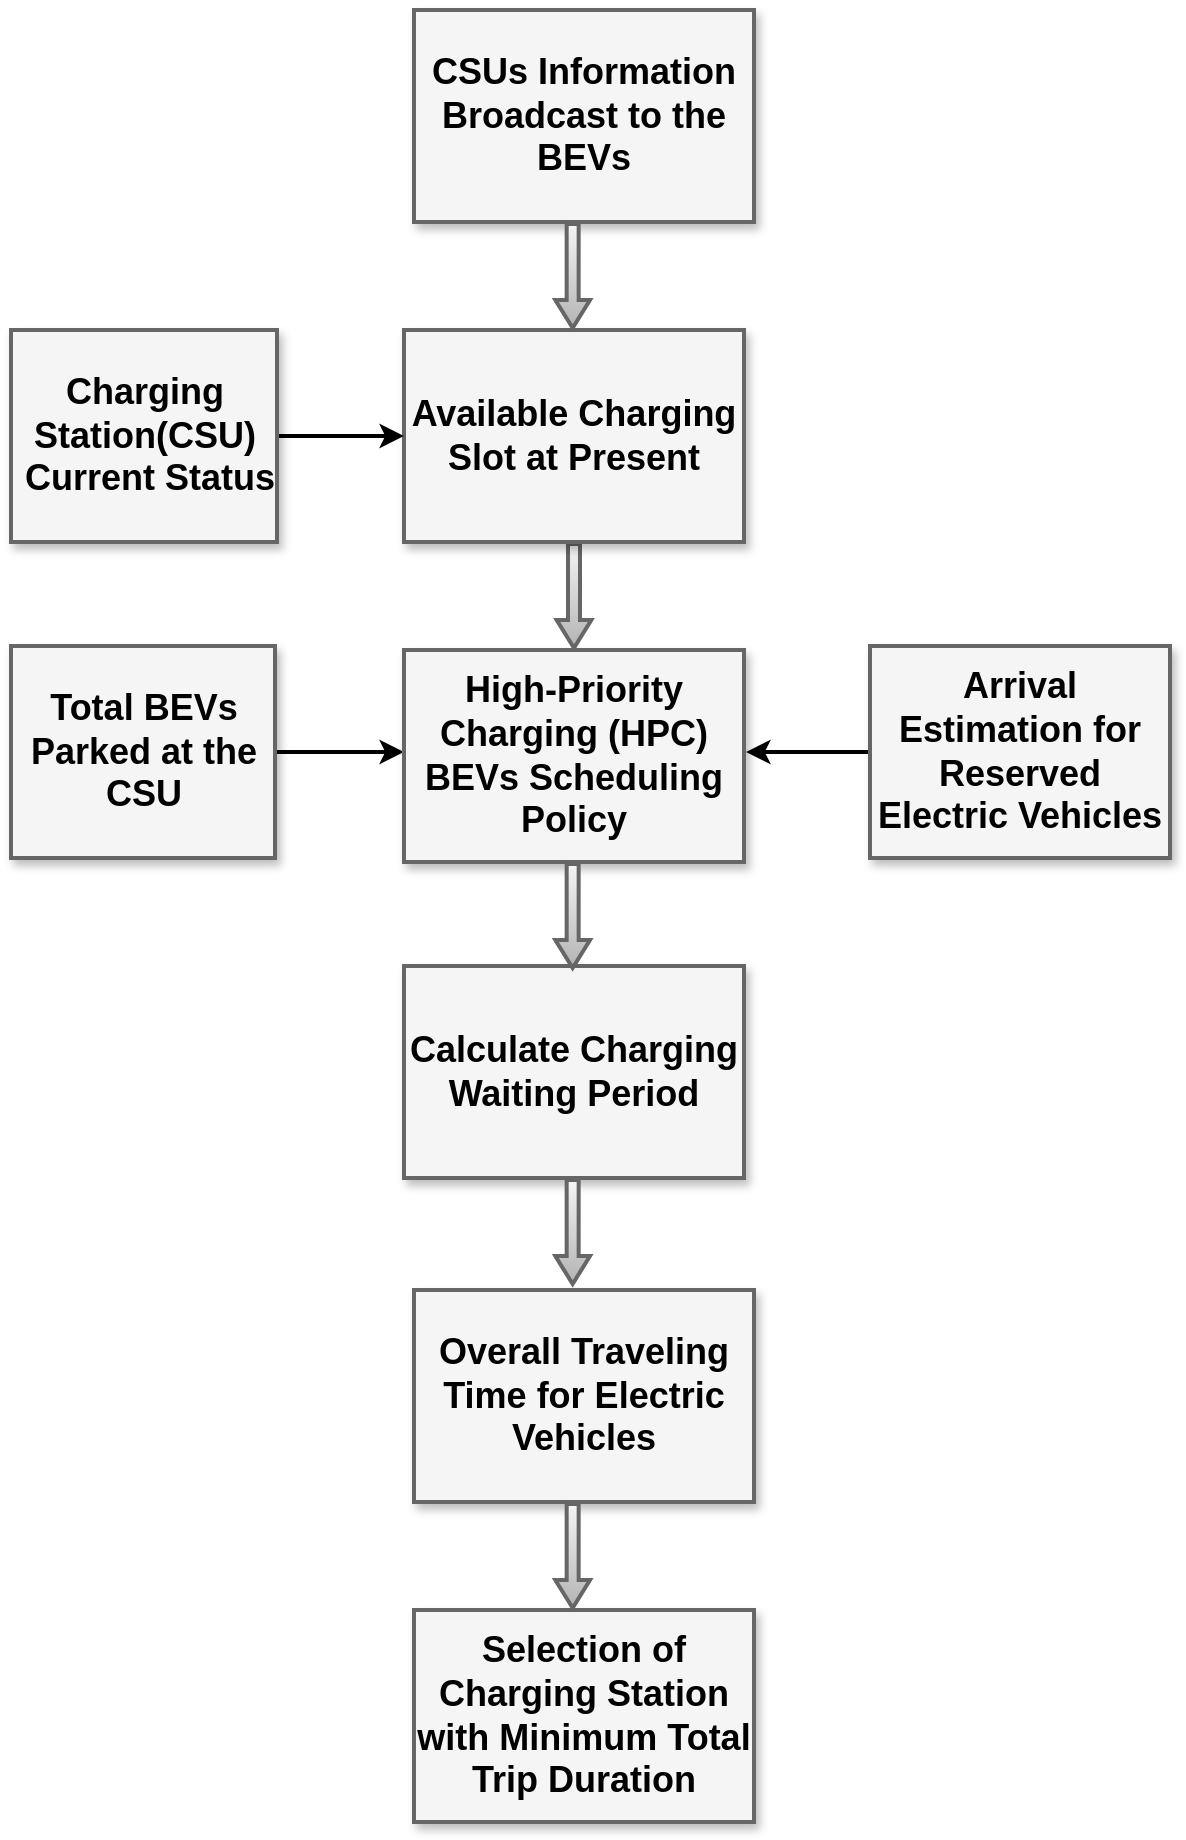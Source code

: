 <mxfile version="21.6.5" type="device">
  <diagram name="Page-1" id="90a13364-a465-7bf4-72fc-28e22215d7a0">
    <mxGraphModel dx="1400" dy="721" grid="1" gridSize="10" guides="1" tooltips="1" connect="1" arrows="1" fold="1" page="1" pageScale="1.5" pageWidth="1169" pageHeight="826" background="none" math="0" shadow="0">
      <root>
        <mxCell id="0" style=";html=1;" />
        <mxCell id="1" style=";html=1;" parent="0" />
        <mxCell id="h_25mXbiqBFyYsp701a1-4" value="" style="edgeStyle=orthogonalEdgeStyle;rounded=0;orthogonalLoop=1;jettySize=auto;html=1;shape=flexArrow;width=5;strokeWidth=2;fillColor=#f5f5f5;strokeColor=#666666;endSize=4;endWidth=9.333;gradientColor=#b3b3b3;" edge="1" parent="1" source="3a17f1ce550125da-2" target="h_25mXbiqBFyYsp701a1-1">
          <mxGeometry relative="1" as="geometry" />
        </mxCell>
        <mxCell id="3a17f1ce550125da-2" value="&lt;b&gt;Available Charging Slot at Present&lt;/b&gt;" style="whiteSpace=wrap;html=1;shadow=1;fontSize=18;fillColor=#f5f5f5;strokeColor=#666666;strokeWidth=2;" parent="1" vertex="1">
          <mxGeometry x="787" y="440" width="170" height="106" as="geometry" />
        </mxCell>
        <mxCell id="h_25mXbiqBFyYsp701a1-14" style="edgeStyle=orthogonalEdgeStyle;rounded=0;orthogonalLoop=1;jettySize=auto;html=1;exitX=1;exitY=0.5;exitDx=0;exitDy=0;entryX=0;entryY=0.5;entryDx=0;entryDy=0;strokeWidth=2;" edge="1" parent="1" source="3a17f1ce550125da-8" target="3a17f1ce550125da-2">
          <mxGeometry relative="1" as="geometry" />
        </mxCell>
        <mxCell id="3a17f1ce550125da-8" value="&lt;b&gt;Charging Station(CSU)&lt;br&gt;&amp;nbsp;Current Status&lt;/b&gt;" style="whiteSpace=wrap;html=1;shadow=1;fontSize=18;fillColor=#f5f5f5;strokeColor=#666666;strokeWidth=2;" parent="1" vertex="1">
          <mxGeometry x="590.5" y="440" width="133" height="106" as="geometry" />
        </mxCell>
        <mxCell id="h_25mXbiqBFyYsp701a1-19" style="edgeStyle=orthogonalEdgeStyle;rounded=0;orthogonalLoop=1;jettySize=auto;html=1;strokeWidth=2;" edge="1" parent="1" source="3a17f1ce550125da-9">
          <mxGeometry relative="1" as="geometry">
            <mxPoint x="787" y="651" as="targetPoint" />
          </mxGeometry>
        </mxCell>
        <mxCell id="3a17f1ce550125da-9" value="&lt;b&gt;Total BEVs Parked at the CSU&lt;/b&gt;" style="whiteSpace=wrap;html=1;shadow=1;fontSize=18;fillColor=#f5f5f5;strokeColor=#666666;strokeWidth=2;" parent="1" vertex="1">
          <mxGeometry x="590.5" y="598" width="132" height="106" as="geometry" />
        </mxCell>
        <mxCell id="h_25mXbiqBFyYsp701a1-1" value="&lt;b&gt;High-Priority Charging (HPC) BEVs Scheduling Policy&lt;/b&gt;" style="whiteSpace=wrap;html=1;shadow=1;fontSize=18;fillColor=#f5f5f5;strokeColor=#666666;strokeWidth=2;" vertex="1" parent="1">
          <mxGeometry x="787" y="600" width="170" height="106" as="geometry" />
        </mxCell>
        <mxCell id="h_25mXbiqBFyYsp701a1-2" value="&lt;b&gt;Calculate Charging Waiting Period&lt;/b&gt;" style="whiteSpace=wrap;html=1;shadow=1;fontSize=18;fillColor=#f5f5f5;strokeColor=#666666;strokeWidth=2;" vertex="1" parent="1">
          <mxGeometry x="787" y="758" width="170" height="106" as="geometry" />
        </mxCell>
        <mxCell id="h_25mXbiqBFyYsp701a1-3" value="&lt;b&gt;Overall Traveling&lt;br&gt;Time for Electric Vehicles&lt;/b&gt;" style="whiteSpace=wrap;html=1;shadow=1;fontSize=18;fillColor=#f5f5f5;strokeColor=#666666;strokeWidth=2;" vertex="1" parent="1">
          <mxGeometry x="792" y="920" width="170" height="106" as="geometry" />
        </mxCell>
        <mxCell id="h_25mXbiqBFyYsp701a1-5" value="" style="edgeStyle=orthogonalEdgeStyle;rounded=0;orthogonalLoop=1;jettySize=auto;html=1;shape=flexArrow;width=5;strokeWidth=2;fillColor=#f5f5f5;strokeColor=#666666;endSize=4;endWidth=9.333;gradientColor=#b3b3b3;" edge="1" parent="1">
          <mxGeometry relative="1" as="geometry">
            <mxPoint x="871.33" y="706" as="sourcePoint" />
            <mxPoint x="871.33" y="760" as="targetPoint" />
          </mxGeometry>
        </mxCell>
        <mxCell id="h_25mXbiqBFyYsp701a1-6" value="" style="edgeStyle=orthogonalEdgeStyle;rounded=0;orthogonalLoop=1;jettySize=auto;html=1;shape=flexArrow;width=5;strokeWidth=2;fillColor=#f5f5f5;strokeColor=#666666;endSize=4;endWidth=9.333;gradientColor=#b3b3b3;" edge="1" parent="1">
          <mxGeometry relative="1" as="geometry">
            <mxPoint x="871.33" y="864" as="sourcePoint" />
            <mxPoint x="871.33" y="918" as="targetPoint" />
          </mxGeometry>
        </mxCell>
        <mxCell id="h_25mXbiqBFyYsp701a1-9" value="&lt;b&gt;Selection of Charging Station with Minimum Total Trip Duration&lt;/b&gt;" style="whiteSpace=wrap;html=1;shadow=1;fontSize=18;fillColor=#f5f5f5;strokeColor=#666666;strokeWidth=2;" vertex="1" parent="1">
          <mxGeometry x="792" y="1080" width="170" height="106" as="geometry" />
        </mxCell>
        <mxCell id="h_25mXbiqBFyYsp701a1-11" value="" style="edgeStyle=orthogonalEdgeStyle;rounded=0;orthogonalLoop=1;jettySize=auto;html=1;shape=flexArrow;width=5;strokeWidth=2;fillColor=#f5f5f5;strokeColor=#666666;endSize=4;endWidth=9.333;gradientColor=#b3b3b3;" edge="1" parent="1">
          <mxGeometry relative="1" as="geometry">
            <mxPoint x="871.33" y="1026" as="sourcePoint" />
            <mxPoint x="871.33" y="1080" as="targetPoint" />
          </mxGeometry>
        </mxCell>
        <mxCell id="h_25mXbiqBFyYsp701a1-12" value="&lt;b&gt;CSUs Information Broadcast to the BEVs&lt;/b&gt;" style="whiteSpace=wrap;html=1;shadow=1;fontSize=18;fillColor=#f5f5f5;strokeColor=#666666;strokeWidth=2;" vertex="1" parent="1">
          <mxGeometry x="792" y="280" width="170" height="106" as="geometry" />
        </mxCell>
        <mxCell id="h_25mXbiqBFyYsp701a1-13" value="" style="edgeStyle=orthogonalEdgeStyle;rounded=0;orthogonalLoop=1;jettySize=auto;html=1;shape=flexArrow;width=5;strokeWidth=2;fillColor=#f5f5f5;strokeColor=#666666;endSize=4;endWidth=9.333;gradientColor=#b3b3b3;" edge="1" parent="1">
          <mxGeometry relative="1" as="geometry">
            <mxPoint x="871.33" y="386" as="sourcePoint" />
            <mxPoint x="871.33" y="440" as="targetPoint" />
          </mxGeometry>
        </mxCell>
        <mxCell id="h_25mXbiqBFyYsp701a1-20" style="edgeStyle=orthogonalEdgeStyle;rounded=0;orthogonalLoop=1;jettySize=auto;html=1;strokeWidth=2;" edge="1" parent="1" source="h_25mXbiqBFyYsp701a1-16">
          <mxGeometry relative="1" as="geometry">
            <mxPoint x="958" y="651" as="targetPoint" />
          </mxGeometry>
        </mxCell>
        <mxCell id="h_25mXbiqBFyYsp701a1-16" value="&lt;b&gt;Arrival Estimation for Reserved Electric Vehicles&lt;/b&gt;" style="whiteSpace=wrap;html=1;shadow=1;fontSize=18;fillColor=#f5f5f5;strokeColor=#666666;strokeWidth=2;" vertex="1" parent="1">
          <mxGeometry x="1020" y="598" width="150" height="106" as="geometry" />
        </mxCell>
      </root>
    </mxGraphModel>
  </diagram>
</mxfile>
